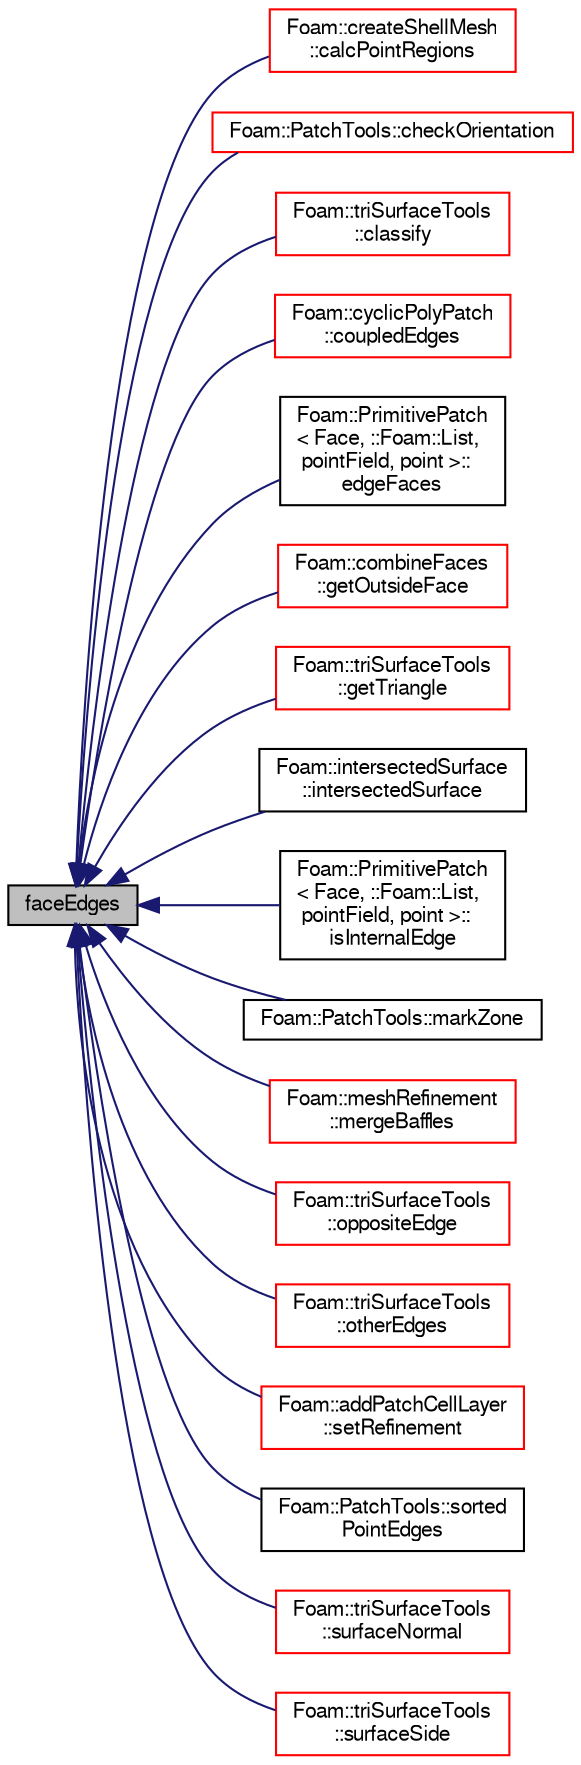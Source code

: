 digraph "faceEdges"
{
  bgcolor="transparent";
  edge [fontname="FreeSans",fontsize="10",labelfontname="FreeSans",labelfontsize="10"];
  node [fontname="FreeSans",fontsize="10",shape=record];
  rankdir="LR";
  Node1454 [label="faceEdges",height=0.2,width=0.4,color="black", fillcolor="grey75", style="filled", fontcolor="black"];
  Node1454 -> Node1455 [dir="back",color="midnightblue",fontsize="10",style="solid",fontname="FreeSans"];
  Node1455 [label="Foam::createShellMesh\l::calcPointRegions",height=0.2,width=0.4,color="red",URL="$a21442.html#abd09fd2558d9fc41e9a503ce2976fe5f",tooltip="Helper: calculate point regions. The point region is the. "];
  Node1454 -> Node1460 [dir="back",color="midnightblue",fontsize="10",style="solid",fontname="FreeSans"];
  Node1460 [label="Foam::PatchTools::checkOrientation",height=0.2,width=0.4,color="red",URL="$a27526.html#a20f23e9ffe1102dccd75986b5435aef7",tooltip="Check for orientation issues. "];
  Node1454 -> Node1468 [dir="back",color="midnightblue",fontsize="10",style="solid",fontname="FreeSans"];
  Node1468 [label="Foam::triSurfaceTools\l::classify",height=0.2,width=0.4,color="red",URL="$a25538.html#a6f0ceda49a3cd2fbd6ab9655fd370e03",tooltip="Test point on plane of triangle to see if on edge or point or inside. "];
  Node1454 -> Node1470 [dir="back",color="midnightblue",fontsize="10",style="solid",fontname="FreeSans"];
  Node1470 [label="Foam::cyclicPolyPatch\l::coupledEdges",height=0.2,width=0.4,color="red",URL="$a27434.html#a4c970d354b1bca8ccb1dff0855586ed7",tooltip="Return connected edges (from patch local to neighbour patch local). "];
  Node1454 -> Node1719 [dir="back",color="midnightblue",fontsize="10",style="solid",fontname="FreeSans"];
  Node1719 [label="Foam::PrimitivePatch\l\< Face, ::Foam::List,\l pointField, point \>::\ledgeFaces",height=0.2,width=0.4,color="black",URL="$a27538.html#ad38ecd2902727a890ebd437731c271c8",tooltip="Return edge-face addressing. "];
  Node1454 -> Node1659 [dir="back",color="midnightblue",fontsize="10",style="solid",fontname="FreeSans"];
  Node1659 [label="Foam::combineFaces\l::getOutsideFace",height=0.2,width=0.4,color="red",URL="$a21634.html#af695da5d6484dda0cf20307778b302f0",tooltip="Gets outside of patch as a face (in mesh point labels) "];
  Node1454 -> Node1720 [dir="back",color="midnightblue",fontsize="10",style="solid",fontname="FreeSans"];
  Node1720 [label="Foam::triSurfaceTools\l::getTriangle",height=0.2,width=0.4,color="red",URL="$a25538.html#a4043fb05cae840c83b82a5f2fecd88e2",tooltip="Return index of triangle (or -1) using all three edges. "];
  Node1454 -> Node1731 [dir="back",color="midnightblue",fontsize="10",style="solid",fontname="FreeSans"];
  Node1731 [label="Foam::intersectedSurface\l::intersectedSurface",height=0.2,width=0.4,color="black",URL="$a25494.html#a6e95ab0cf81f4521899580c0caaaf6e7",tooltip="Construct from surface and intersection. isFirstSurface is needed. "];
  Node1454 -> Node1732 [dir="back",color="midnightblue",fontsize="10",style="solid",fontname="FreeSans"];
  Node1732 [label="Foam::PrimitivePatch\l\< Face, ::Foam::List,\l pointField, point \>::\lisInternalEdge",height=0.2,width=0.4,color="black",URL="$a27538.html#ac2458a175e66b555e443539d6c726e06",tooltip="Is internal edge? "];
  Node1454 -> Node1733 [dir="back",color="midnightblue",fontsize="10",style="solid",fontname="FreeSans"];
  Node1733 [label="Foam::PatchTools::markZone",height=0.2,width=0.4,color="black",URL="$a27526.html#aafc2c9ef496f68e21ab38af120233a40",tooltip="Fill faceZone with currentZone for every face reachable. "];
  Node1454 -> Node1506 [dir="back",color="midnightblue",fontsize="10",style="solid",fontname="FreeSans"];
  Node1506 [label="Foam::meshRefinement\l::mergeBaffles",height=0.2,width=0.4,color="red",URL="$a24662.html#aa959f1ef1377d3a4eaac5ff099280e50",tooltip="Merge baffles. Gets pairs of faces. "];
  Node1454 -> Node1723 [dir="back",color="midnightblue",fontsize="10",style="solid",fontname="FreeSans"];
  Node1723 [label="Foam::triSurfaceTools\l::oppositeEdge",height=0.2,width=0.4,color="red",URL="$a25538.html#a77110343a3072b75b1764650943d31f9",tooltip="Get edge opposite vertex (local numbering) "];
  Node1454 -> Node1725 [dir="back",color="midnightblue",fontsize="10",style="solid",fontname="FreeSans"];
  Node1725 [label="Foam::triSurfaceTools\l::otherEdges",height=0.2,width=0.4,color="red",URL="$a25538.html#a14072f92f44aace6299d016920273be5",tooltip="Get the two edges on faceI counterclockwise after edgeI. "];
  Node1454 -> Node1664 [dir="back",color="midnightblue",fontsize="10",style="solid",fontname="FreeSans"];
  Node1664 [label="Foam::addPatchCellLayer\l::setRefinement",height=0.2,width=0.4,color="red",URL="$a21626.html#a9488cb0518f21b76444c508cc9658d64",tooltip="Play commands into polyTopoChange to create layers on top. "];
  Node1454 -> Node1734 [dir="back",color="midnightblue",fontsize="10",style="solid",fontname="FreeSans"];
  Node1734 [label="Foam::PatchTools::sorted\lPointEdges",height=0.2,width=0.4,color="black",URL="$a27526.html#ade266c84d472629a66d2ec0f9c8f2ff9"];
  Node1454 -> Node1735 [dir="back",color="midnightblue",fontsize="10",style="solid",fontname="FreeSans"];
  Node1735 [label="Foam::triSurfaceTools\l::surfaceNormal",height=0.2,width=0.4,color="red",URL="$a25538.html#a5a2f59dd14e51dca5fcbadd65696f1df",tooltip="Triangle (unit) normal. If nearest point to triangle on edge use. "];
  Node1454 -> Node1740 [dir="back",color="midnightblue",fontsize="10",style="solid",fontname="FreeSans"];
  Node1740 [label="Foam::triSurfaceTools\l::surfaceSide",height=0.2,width=0.4,color="red",URL="$a25538.html#ac13accde68c814912f86ae34aacbb439",tooltip="Given nearest point (to sample) on surface determines which side. "];
}
